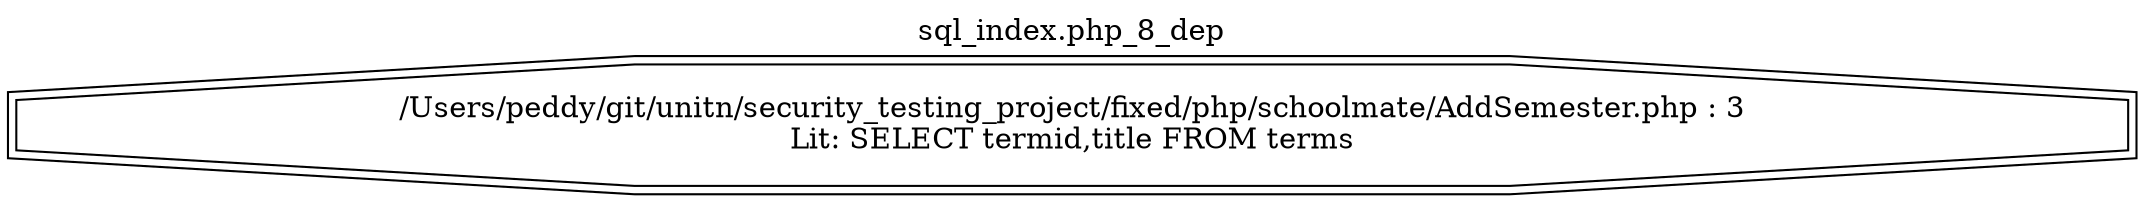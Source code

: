 digraph cfg {
  label="sql_index.php_8_dep";
  labelloc=t;
  n1 [shape=doubleoctagon, label="/Users/peddy/git/unitn/security_testing_project/fixed/php/schoolmate/AddSemester.php : 3\nLit: SELECT termid,title FROM terms\n"];
}
